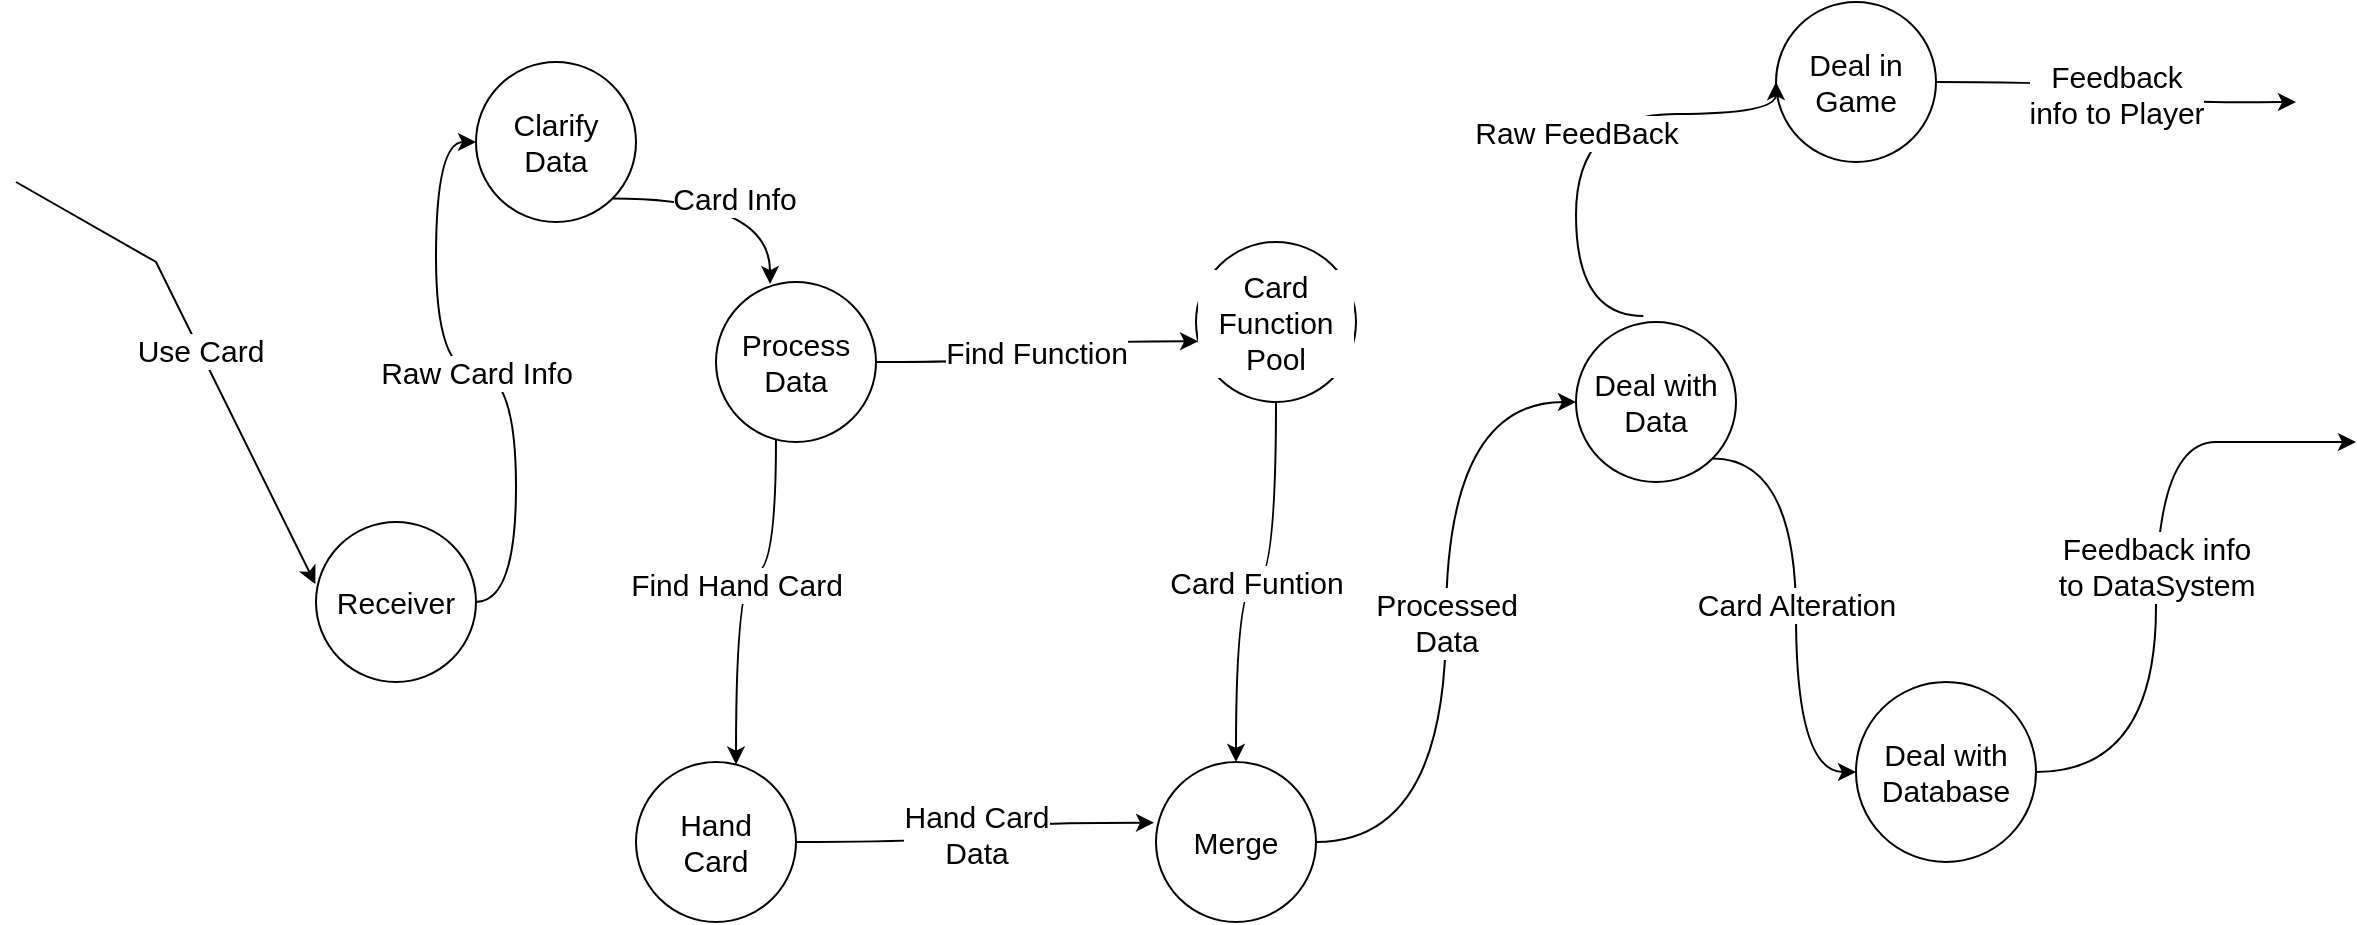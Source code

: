 <mxfile version="24.8.6">
  <diagram name="第 1 页" id="xAYFOKrb2QmvivIo7eho">
    <mxGraphModel dx="1427" dy="904" grid="1" gridSize="10" guides="1" tooltips="1" connect="1" arrows="1" fold="1" page="1" pageScale="1" pageWidth="1390" pageHeight="980" math="0" shadow="0">
      <root>
        <mxCell id="0" />
        <mxCell id="1" parent="0" />
        <mxCell id="BTzateQKtIyurhF0B4lp-12" value="Raw Card Info" style="edgeStyle=orthogonalEdgeStyle;rounded=0;orthogonalLoop=1;jettySize=auto;html=1;exitX=1;exitY=0.5;exitDx=0;exitDy=0;entryX=0;entryY=0.5;entryDx=0;entryDy=0;curved=1;fontSize=15;" parent="1" source="BTzateQKtIyurhF0B4lp-1" target="BTzateQKtIyurhF0B4lp-6" edge="1">
          <mxGeometry relative="1" as="geometry" />
        </mxCell>
        <mxCell id="BTzateQKtIyurhF0B4lp-1" value="Receiver" style="ellipse;whiteSpace=wrap;html=1;aspect=fixed;fontSize=15;" parent="1" vertex="1">
          <mxGeometry x="250" y="410" width="80" height="80" as="geometry" />
        </mxCell>
        <mxCell id="BTzateQKtIyurhF0B4lp-2" value="Use Card" style="endArrow=classic;html=1;rounded=0;entryX=-0.004;entryY=0.388;entryDx=0;entryDy=0;entryPerimeter=0;fontSize=15;" parent="1" target="BTzateQKtIyurhF0B4lp-1" edge="1">
          <mxGeometry width="50" height="50" relative="1" as="geometry">
            <mxPoint x="100" y="240" as="sourcePoint" />
            <mxPoint x="120" y="150" as="targetPoint" />
            <Array as="points">
              <mxPoint x="170" y="280" />
            </Array>
          </mxGeometry>
        </mxCell>
        <mxCell id="BTzateQKtIyurhF0B4lp-6" value="Clarify Data" style="ellipse;whiteSpace=wrap;html=1;aspect=fixed;fontSize=15;" parent="1" vertex="1">
          <mxGeometry x="330" y="180" width="80" height="80" as="geometry" />
        </mxCell>
        <mxCell id="BTzateQKtIyurhF0B4lp-21" value="Find Hand Card" style="edgeStyle=orthogonalEdgeStyle;shape=connector;curved=1;rounded=0;orthogonalLoop=1;jettySize=auto;html=1;strokeColor=default;align=center;verticalAlign=middle;fontFamily=Helvetica;fontSize=15;fontColor=default;labelBackgroundColor=default;endArrow=classic;" parent="1" source="BTzateQKtIyurhF0B4lp-13" target="BTzateQKtIyurhF0B4lp-16" edge="1">
          <mxGeometry x="0.009" relative="1" as="geometry">
            <Array as="points">
              <mxPoint x="480" y="435" />
              <mxPoint x="460" y="435" />
            </Array>
            <mxPoint as="offset" />
          </mxGeometry>
        </mxCell>
        <mxCell id="BTzateQKtIyurhF0B4lp-13" value="Process&lt;div&gt;Data&lt;/div&gt;" style="ellipse;whiteSpace=wrap;html=1;aspect=fixed;fontSize=15;" parent="1" vertex="1">
          <mxGeometry x="450" y="290" width="80" height="80" as="geometry" />
        </mxCell>
        <mxCell id="BTzateQKtIyurhF0B4lp-15" value="Card Info" style="endArrow=classic;html=1;rounded=0;strokeColor=default;align=center;verticalAlign=middle;fontFamily=Helvetica;fontSize=15;fontColor=default;labelBackgroundColor=default;edgeStyle=orthogonalEdgeStyle;curved=1;exitX=1;exitY=1;exitDx=0;exitDy=0;entryX=0.338;entryY=0.013;entryDx=0;entryDy=0;entryPerimeter=0;" parent="1" source="BTzateQKtIyurhF0B4lp-6" target="BTzateQKtIyurhF0B4lp-13" edge="1">
          <mxGeometry width="50" height="50" relative="1" as="geometry">
            <mxPoint x="440" y="260" as="sourcePoint" />
            <mxPoint x="490" y="210" as="targetPoint" />
          </mxGeometry>
        </mxCell>
        <mxCell id="BTzateQKtIyurhF0B4lp-16" value="&lt;div style=&quot;font-size: 15px;&quot;&gt;Hand&lt;/div&gt;Card" style="ellipse;whiteSpace=wrap;html=1;aspect=fixed;fontFamily=Helvetica;fontSize=15;fontColor=default;labelBackgroundColor=default;" parent="1" vertex="1">
          <mxGeometry x="410" y="530" width="80" height="80" as="geometry" />
        </mxCell>
        <mxCell id="BTzateQKtIyurhF0B4lp-25" value="Card Funtion" style="edgeStyle=orthogonalEdgeStyle;shape=connector;curved=1;rounded=0;orthogonalLoop=1;jettySize=auto;html=1;entryX=0.5;entryY=0;entryDx=0;entryDy=0;strokeColor=default;align=center;verticalAlign=middle;fontFamily=Helvetica;fontSize=15;fontColor=default;labelBackgroundColor=default;endArrow=classic;" parent="1" source="BTzateQKtIyurhF0B4lp-17" target="BTzateQKtIyurhF0B4lp-22" edge="1">
          <mxGeometry relative="1" as="geometry">
            <mxPoint x="780" y="420" as="targetPoint" />
          </mxGeometry>
        </mxCell>
        <mxCell id="BTzateQKtIyurhF0B4lp-17" value="Card Function&lt;div style=&quot;font-size: 15px;&quot;&gt;Pool&lt;/div&gt;" style="ellipse;whiteSpace=wrap;html=1;aspect=fixed;fontFamily=Helvetica;fontSize=15;fontColor=default;labelBackgroundColor=default;" parent="1" vertex="1">
          <mxGeometry x="690" y="270" width="80" height="80" as="geometry" />
        </mxCell>
        <mxCell id="BTzateQKtIyurhF0B4lp-20" value="Find Function" style="edgeStyle=orthogonalEdgeStyle;shape=connector;curved=1;rounded=0;orthogonalLoop=1;jettySize=auto;html=1;entryX=0.013;entryY=0.621;entryDx=0;entryDy=0;entryPerimeter=0;strokeColor=default;align=center;verticalAlign=middle;fontFamily=Helvetica;fontSize=15;fontColor=default;labelBackgroundColor=default;endArrow=classic;" parent="1" source="BTzateQKtIyurhF0B4lp-13" target="BTzateQKtIyurhF0B4lp-17" edge="1">
          <mxGeometry relative="1" as="geometry" />
        </mxCell>
        <mxCell id="BTzateQKtIyurhF0B4lp-28" value="Processed&lt;div&gt;Data&lt;/div&gt;" style="edgeStyle=orthogonalEdgeStyle;shape=connector;curved=1;rounded=0;orthogonalLoop=1;jettySize=auto;html=1;entryX=0;entryY=0.5;entryDx=0;entryDy=0;strokeColor=default;align=center;verticalAlign=middle;fontFamily=Helvetica;fontSize=15;fontColor=default;labelBackgroundColor=default;endArrow=classic;" parent="1" source="BTzateQKtIyurhF0B4lp-22" target="BTzateQKtIyurhF0B4lp-26" edge="1">
          <mxGeometry relative="1" as="geometry" />
        </mxCell>
        <mxCell id="BTzateQKtIyurhF0B4lp-38" style="edgeStyle=orthogonalEdgeStyle;shape=connector;curved=1;rounded=0;orthogonalLoop=1;jettySize=auto;html=1;exitX=0.5;exitY=0;exitDx=0;exitDy=0;strokeColor=default;align=center;verticalAlign=middle;fontFamily=Helvetica;fontSize=11;fontColor=default;labelBackgroundColor=default;endArrow=classic;" parent="1" source="BTzateQKtIyurhF0B4lp-22" edge="1">
          <mxGeometry relative="1" as="geometry">
            <mxPoint x="709.385" y="550.0" as="targetPoint" />
          </mxGeometry>
        </mxCell>
        <mxCell id="BTzateQKtIyurhF0B4lp-22" value="Merge" style="ellipse;whiteSpace=wrap;html=1;aspect=fixed;fontFamily=Helvetica;fontSize=15;fontColor=default;labelBackgroundColor=default;" parent="1" vertex="1">
          <mxGeometry x="670" y="530" width="80" height="80" as="geometry" />
        </mxCell>
        <mxCell id="BTzateQKtIyurhF0B4lp-23" value="Hand Card&lt;div style=&quot;font-size: 15px;&quot;&gt;Data&lt;/div&gt;" style="edgeStyle=orthogonalEdgeStyle;shape=connector;curved=1;rounded=0;orthogonalLoop=1;jettySize=auto;html=1;entryX=-0.012;entryY=0.379;entryDx=0;entryDy=0;entryPerimeter=0;strokeColor=default;align=center;verticalAlign=middle;fontFamily=Helvetica;fontSize=15;fontColor=default;labelBackgroundColor=default;endArrow=classic;" parent="1" source="BTzateQKtIyurhF0B4lp-16" target="BTzateQKtIyurhF0B4lp-22" edge="1">
          <mxGeometry relative="1" as="geometry" />
        </mxCell>
        <mxCell id="BTzateQKtIyurhF0B4lp-26" value="Deal with&lt;div&gt;Data&lt;/div&gt;" style="ellipse;whiteSpace=wrap;html=1;aspect=fixed;fontFamily=Helvetica;fontSize=15;fontColor=default;labelBackgroundColor=default;" parent="1" vertex="1">
          <mxGeometry x="880" y="310" width="80" height="80" as="geometry" />
        </mxCell>
        <mxCell id="BTzateQKtIyurhF0B4lp-29" value="Deal in&lt;div style=&quot;font-size: 15px;&quot;&gt;Game&lt;/div&gt;" style="ellipse;whiteSpace=wrap;html=1;aspect=fixed;fontFamily=Helvetica;fontSize=15;fontColor=default;labelBackgroundColor=default;" parent="1" vertex="1">
          <mxGeometry x="980" y="150" width="80" height="80" as="geometry" />
        </mxCell>
        <mxCell id="BTzateQKtIyurhF0B4lp-30" value="Deal with&lt;div style=&quot;font-size: 15px;&quot;&gt;Database&lt;/div&gt;" style="ellipse;whiteSpace=wrap;html=1;aspect=fixed;fontFamily=Helvetica;fontSize=15;fontColor=default;labelBackgroundColor=default;" parent="1" vertex="1">
          <mxGeometry x="1020" y="490" width="90" height="90" as="geometry" />
        </mxCell>
        <mxCell id="BTzateQKtIyurhF0B4lp-32" value="Raw FeedBack" style="endArrow=classic;html=1;rounded=0;strokeColor=default;align=center;verticalAlign=middle;fontFamily=Helvetica;fontSize=15;fontColor=default;labelBackgroundColor=default;edgeStyle=orthogonalEdgeStyle;curved=1;exitX=0.421;exitY=-0.037;exitDx=0;exitDy=0;exitPerimeter=0;entryX=0;entryY=0.5;entryDx=0;entryDy=0;" parent="1" source="BTzateQKtIyurhF0B4lp-26" target="BTzateQKtIyurhF0B4lp-29" edge="1">
          <mxGeometry width="50" height="50" relative="1" as="geometry">
            <mxPoint x="750" y="290" as="sourcePoint" />
            <mxPoint x="800" y="240" as="targetPoint" />
            <Array as="points">
              <mxPoint x="880" y="307" />
              <mxPoint x="880" y="206" />
              <mxPoint x="980" y="206" />
            </Array>
          </mxGeometry>
        </mxCell>
        <mxCell id="BTzateQKtIyurhF0B4lp-34" value="Card Alteration" style="endArrow=classic;html=1;rounded=0;strokeColor=default;align=center;verticalAlign=middle;fontFamily=Helvetica;fontSize=15;fontColor=default;labelBackgroundColor=default;edgeStyle=orthogonalEdgeStyle;curved=1;exitX=1;exitY=1;exitDx=0;exitDy=0;entryX=0;entryY=0.5;entryDx=0;entryDy=0;" parent="1" source="BTzateQKtIyurhF0B4lp-26" target="BTzateQKtIyurhF0B4lp-30" edge="1">
          <mxGeometry width="50" height="50" relative="1" as="geometry">
            <mxPoint x="960" y="350" as="sourcePoint" />
            <mxPoint x="1010" y="300" as="targetPoint" />
          </mxGeometry>
        </mxCell>
        <mxCell id="BTzateQKtIyurhF0B4lp-35" value="Feedback&lt;div style=&quot;font-size: 15px;&quot;&gt;info to Player&lt;/div&gt;" style="endArrow=classic;html=1;rounded=0;strokeColor=default;align=center;verticalAlign=middle;fontFamily=Helvetica;fontSize=15;fontColor=default;labelBackgroundColor=default;edgeStyle=orthogonalEdgeStyle;curved=1;exitX=1;exitY=0.5;exitDx=0;exitDy=0;" parent="1" source="BTzateQKtIyurhF0B4lp-29" edge="1">
          <mxGeometry width="50" height="50" relative="1" as="geometry">
            <mxPoint x="1090" y="250" as="sourcePoint" />
            <mxPoint x="1240" y="200" as="targetPoint" />
          </mxGeometry>
        </mxCell>
        <mxCell id="BTzateQKtIyurhF0B4lp-36" value="Feedback info&lt;div style=&quot;font-size: 15px;&quot;&gt;to DataSystem&lt;/div&gt;" style="endArrow=classic;html=1;rounded=0;strokeColor=default;align=center;verticalAlign=middle;fontFamily=Helvetica;fontSize=15;fontColor=default;labelBackgroundColor=default;edgeStyle=orthogonalEdgeStyle;curved=1;exitX=1;exitY=0.5;exitDx=0;exitDy=0;" parent="1" source="BTzateQKtIyurhF0B4lp-30" edge="1">
          <mxGeometry x="0.003" width="50" height="50" relative="1" as="geometry">
            <mxPoint x="1120" y="380" as="sourcePoint" />
            <mxPoint x="1270" y="370" as="targetPoint" />
            <Array as="points">
              <mxPoint x="1170" y="535" />
              <mxPoint x="1170" y="370" />
              <mxPoint x="1230" y="370" />
            </Array>
            <mxPoint as="offset" />
          </mxGeometry>
        </mxCell>
      </root>
    </mxGraphModel>
  </diagram>
</mxfile>

